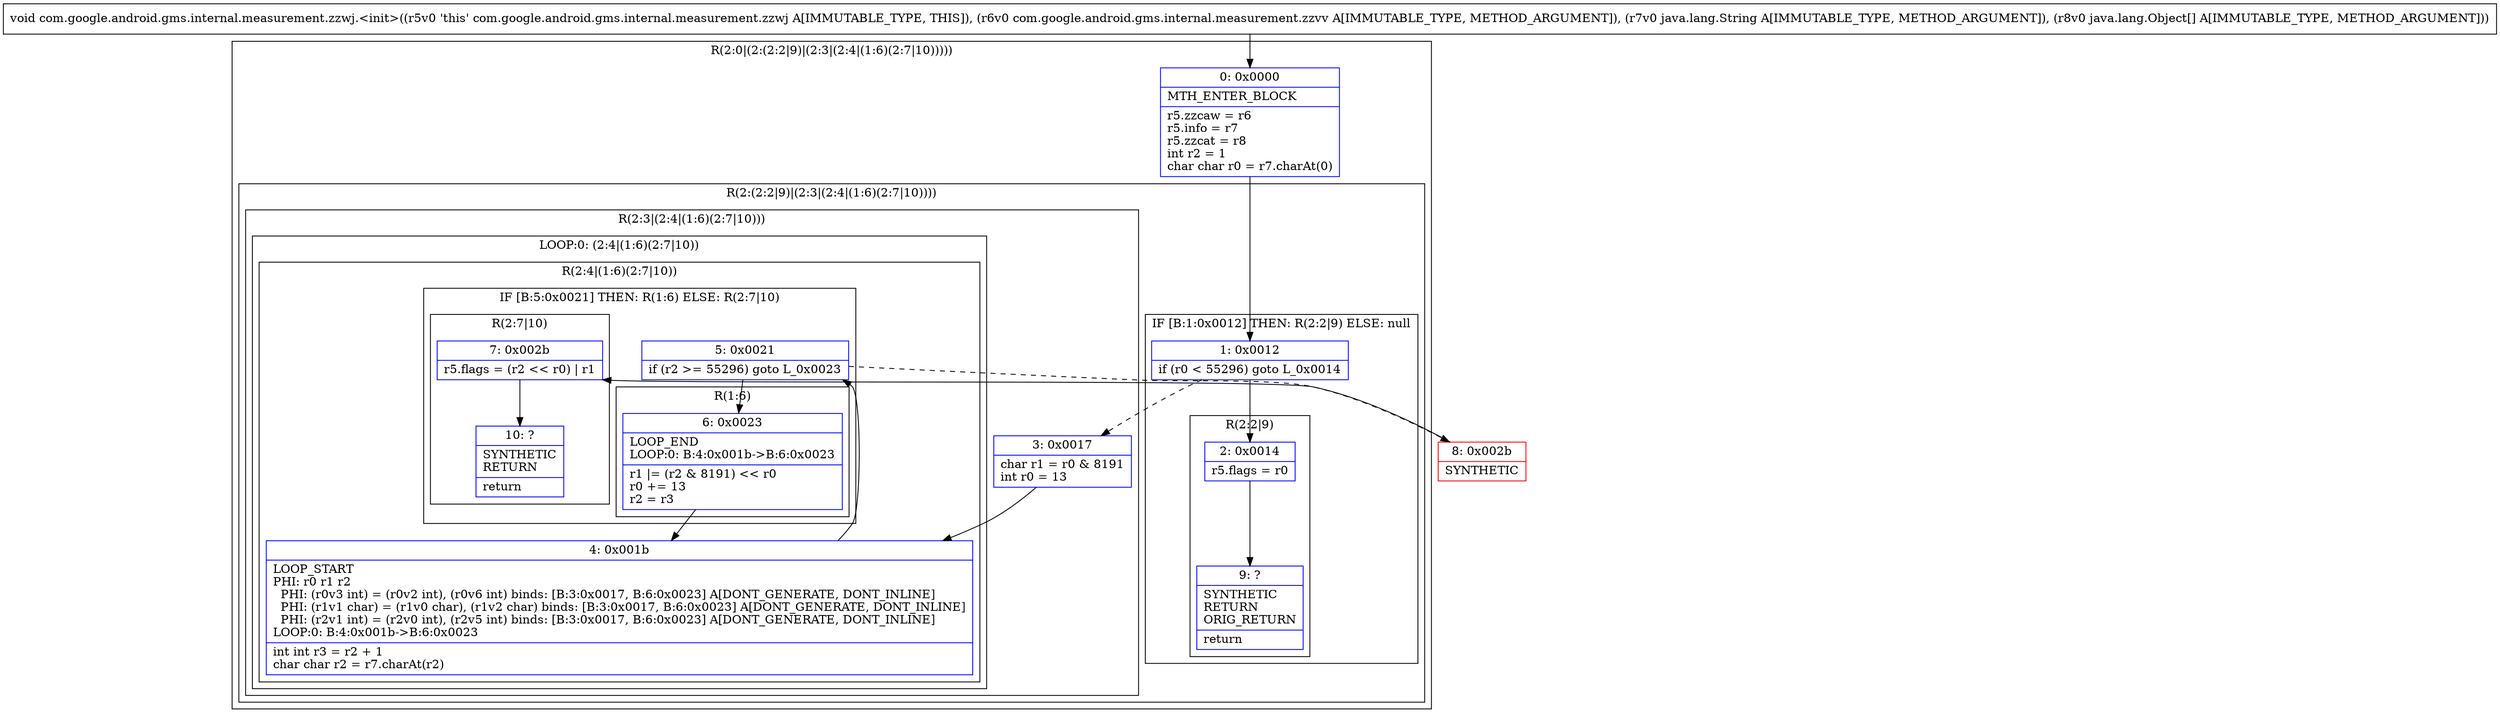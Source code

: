 digraph "CFG forcom.google.android.gms.internal.measurement.zzwj.\<init\>(Lcom\/google\/android\/gms\/internal\/measurement\/zzvv;Ljava\/lang\/String;[Ljava\/lang\/Object;)V" {
subgraph cluster_Region_722708192 {
label = "R(2:0|(2:(2:2|9)|(2:3|(2:4|(1:6)(2:7|10)))))";
node [shape=record,color=blue];
Node_0 [shape=record,label="{0\:\ 0x0000|MTH_ENTER_BLOCK\l|r5.zzcaw = r6\lr5.info = r7\lr5.zzcat = r8\lint r2 = 1\lchar char r0 = r7.charAt(0)\l}"];
subgraph cluster_Region_538393553 {
label = "R(2:(2:2|9)|(2:3|(2:4|(1:6)(2:7|10))))";
node [shape=record,color=blue];
subgraph cluster_IfRegion_1507646029 {
label = "IF [B:1:0x0012] THEN: R(2:2|9) ELSE: null";
node [shape=record,color=blue];
Node_1 [shape=record,label="{1\:\ 0x0012|if (r0 \< 55296) goto L_0x0014\l}"];
subgraph cluster_Region_1867399984 {
label = "R(2:2|9)";
node [shape=record,color=blue];
Node_2 [shape=record,label="{2\:\ 0x0014|r5.flags = r0\l}"];
Node_9 [shape=record,label="{9\:\ ?|SYNTHETIC\lRETURN\lORIG_RETURN\l|return\l}"];
}
}
subgraph cluster_Region_1989238033 {
label = "R(2:3|(2:4|(1:6)(2:7|10)))";
node [shape=record,color=blue];
Node_3 [shape=record,label="{3\:\ 0x0017|char r1 = r0 & 8191\lint r0 = 13\l}"];
subgraph cluster_LoopRegion_1553109783 {
label = "LOOP:0: (2:4|(1:6)(2:7|10))";
node [shape=record,color=blue];
subgraph cluster_Region_930643510 {
label = "R(2:4|(1:6)(2:7|10))";
node [shape=record,color=blue];
Node_4 [shape=record,label="{4\:\ 0x001b|LOOP_START\lPHI: r0 r1 r2 \l  PHI: (r0v3 int) = (r0v2 int), (r0v6 int) binds: [B:3:0x0017, B:6:0x0023] A[DONT_GENERATE, DONT_INLINE]\l  PHI: (r1v1 char) = (r1v0 char), (r1v2 char) binds: [B:3:0x0017, B:6:0x0023] A[DONT_GENERATE, DONT_INLINE]\l  PHI: (r2v1 int) = (r2v0 int), (r2v5 int) binds: [B:3:0x0017, B:6:0x0023] A[DONT_GENERATE, DONT_INLINE]\lLOOP:0: B:4:0x001b\-\>B:6:0x0023\l|int int r3 = r2 + 1\lchar char r2 = r7.charAt(r2)\l}"];
subgraph cluster_IfRegion_1029548169 {
label = "IF [B:5:0x0021] THEN: R(1:6) ELSE: R(2:7|10)";
node [shape=record,color=blue];
Node_5 [shape=record,label="{5\:\ 0x0021|if (r2 \>= 55296) goto L_0x0023\l}"];
subgraph cluster_Region_1747860765 {
label = "R(1:6)";
node [shape=record,color=blue];
Node_6 [shape=record,label="{6\:\ 0x0023|LOOP_END\lLOOP:0: B:4:0x001b\-\>B:6:0x0023\l|r1 \|= (r2 & 8191) \<\< r0\lr0 += 13\lr2 = r3\l}"];
}
subgraph cluster_Region_40637499 {
label = "R(2:7|10)";
node [shape=record,color=blue];
Node_7 [shape=record,label="{7\:\ 0x002b|r5.flags = (r2 \<\< r0) \| r1\l}"];
Node_10 [shape=record,label="{10\:\ ?|SYNTHETIC\lRETURN\l|return\l}"];
}
}
}
}
}
}
}
Node_8 [shape=record,color=red,label="{8\:\ 0x002b|SYNTHETIC\l}"];
MethodNode[shape=record,label="{void com.google.android.gms.internal.measurement.zzwj.\<init\>((r5v0 'this' com.google.android.gms.internal.measurement.zzwj A[IMMUTABLE_TYPE, THIS]), (r6v0 com.google.android.gms.internal.measurement.zzvv A[IMMUTABLE_TYPE, METHOD_ARGUMENT]), (r7v0 java.lang.String A[IMMUTABLE_TYPE, METHOD_ARGUMENT]), (r8v0 java.lang.Object[] A[IMMUTABLE_TYPE, METHOD_ARGUMENT])) }"];
MethodNode -> Node_0;
Node_0 -> Node_1;
Node_1 -> Node_2;
Node_1 -> Node_3[style=dashed];
Node_2 -> Node_9;
Node_3 -> Node_4;
Node_4 -> Node_5;
Node_5 -> Node_6;
Node_5 -> Node_8[style=dashed];
Node_6 -> Node_4;
Node_7 -> Node_10;
Node_8 -> Node_7;
}

